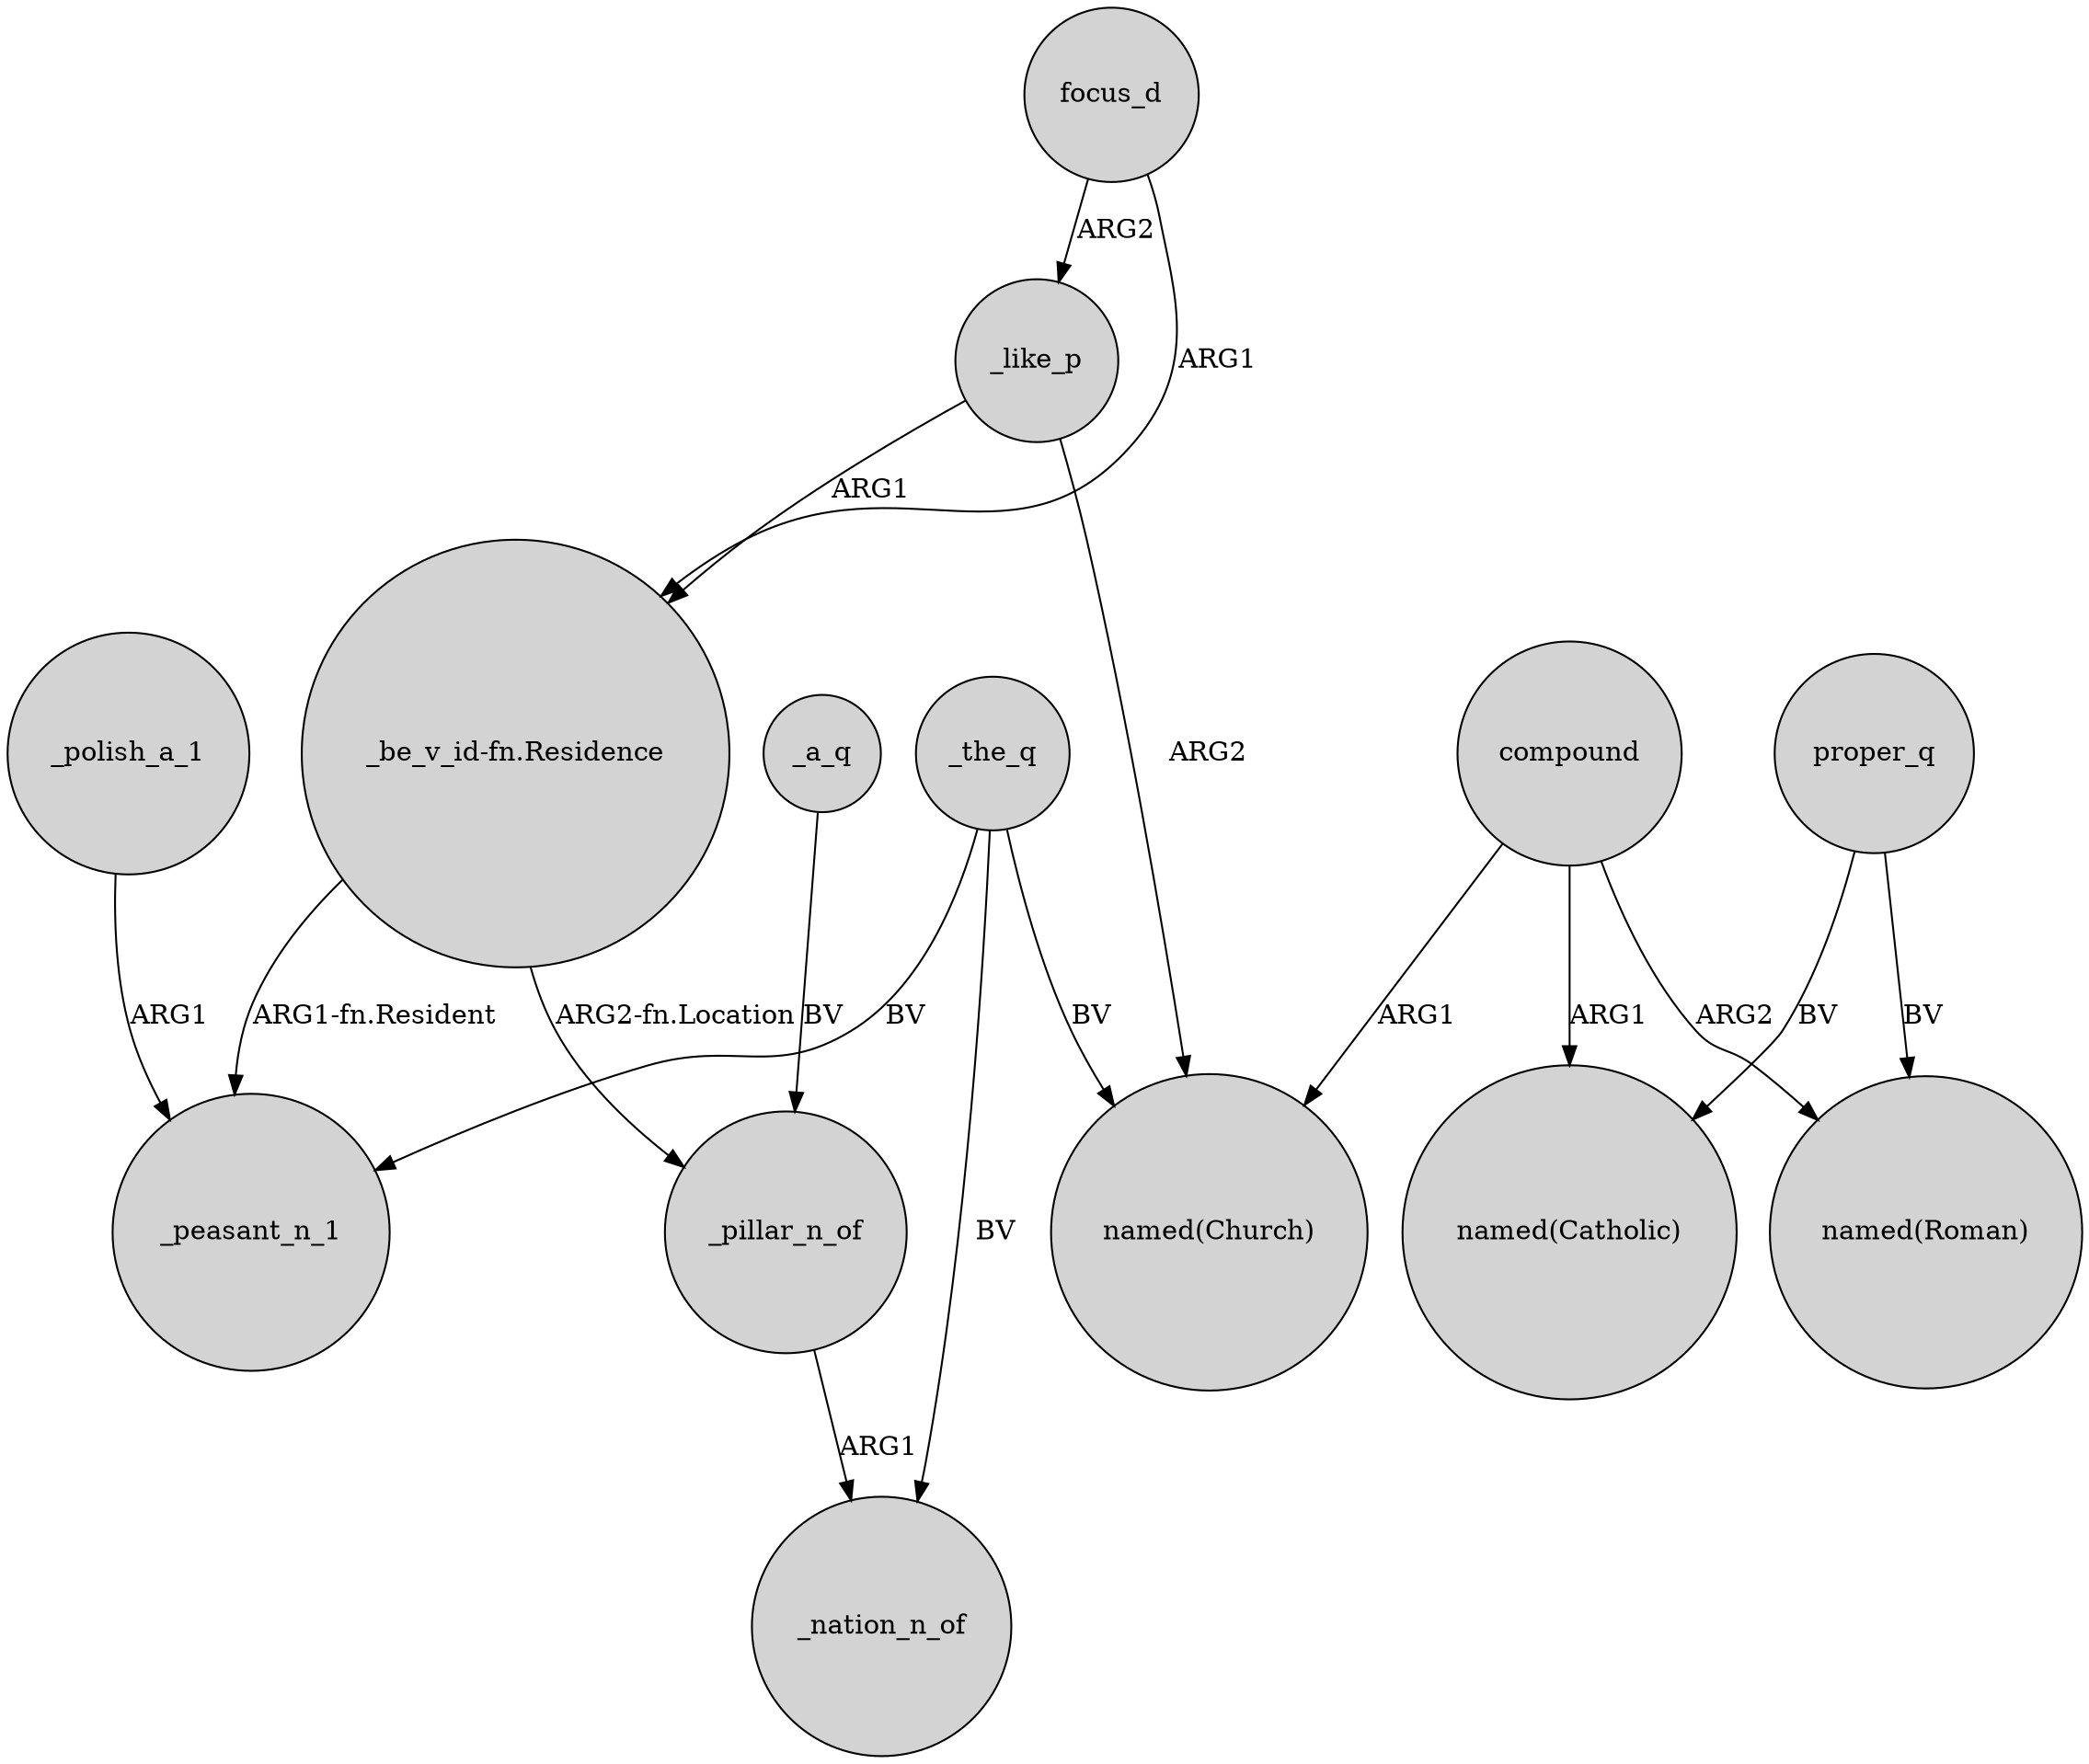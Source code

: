 digraph {
	node [shape=circle style=filled]
	focus_d -> _like_p [label=ARG2]
	"_be_v_id-fn.Residence" -> _pillar_n_of [label="ARG2-fn.Location"]
	_the_q -> _peasant_n_1 [label=BV]
	compound -> "named(Church)" [label=ARG1]
	_polish_a_1 -> _peasant_n_1 [label=ARG1]
	proper_q -> "named(Catholic)" [label=BV]
	proper_q -> "named(Roman)" [label=BV]
	_the_q -> "named(Church)" [label=BV]
	"_be_v_id-fn.Residence" -> _peasant_n_1 [label="ARG1-fn.Resident"]
	_pillar_n_of -> _nation_n_of [label=ARG1]
	_a_q -> _pillar_n_of [label=BV]
	compound -> "named(Catholic)" [label=ARG1]
	_the_q -> _nation_n_of [label=BV]
	_like_p -> "_be_v_id-fn.Residence" [label=ARG1]
	_like_p -> "named(Church)" [label=ARG2]
	compound -> "named(Roman)" [label=ARG2]
	focus_d -> "_be_v_id-fn.Residence" [label=ARG1]
}
